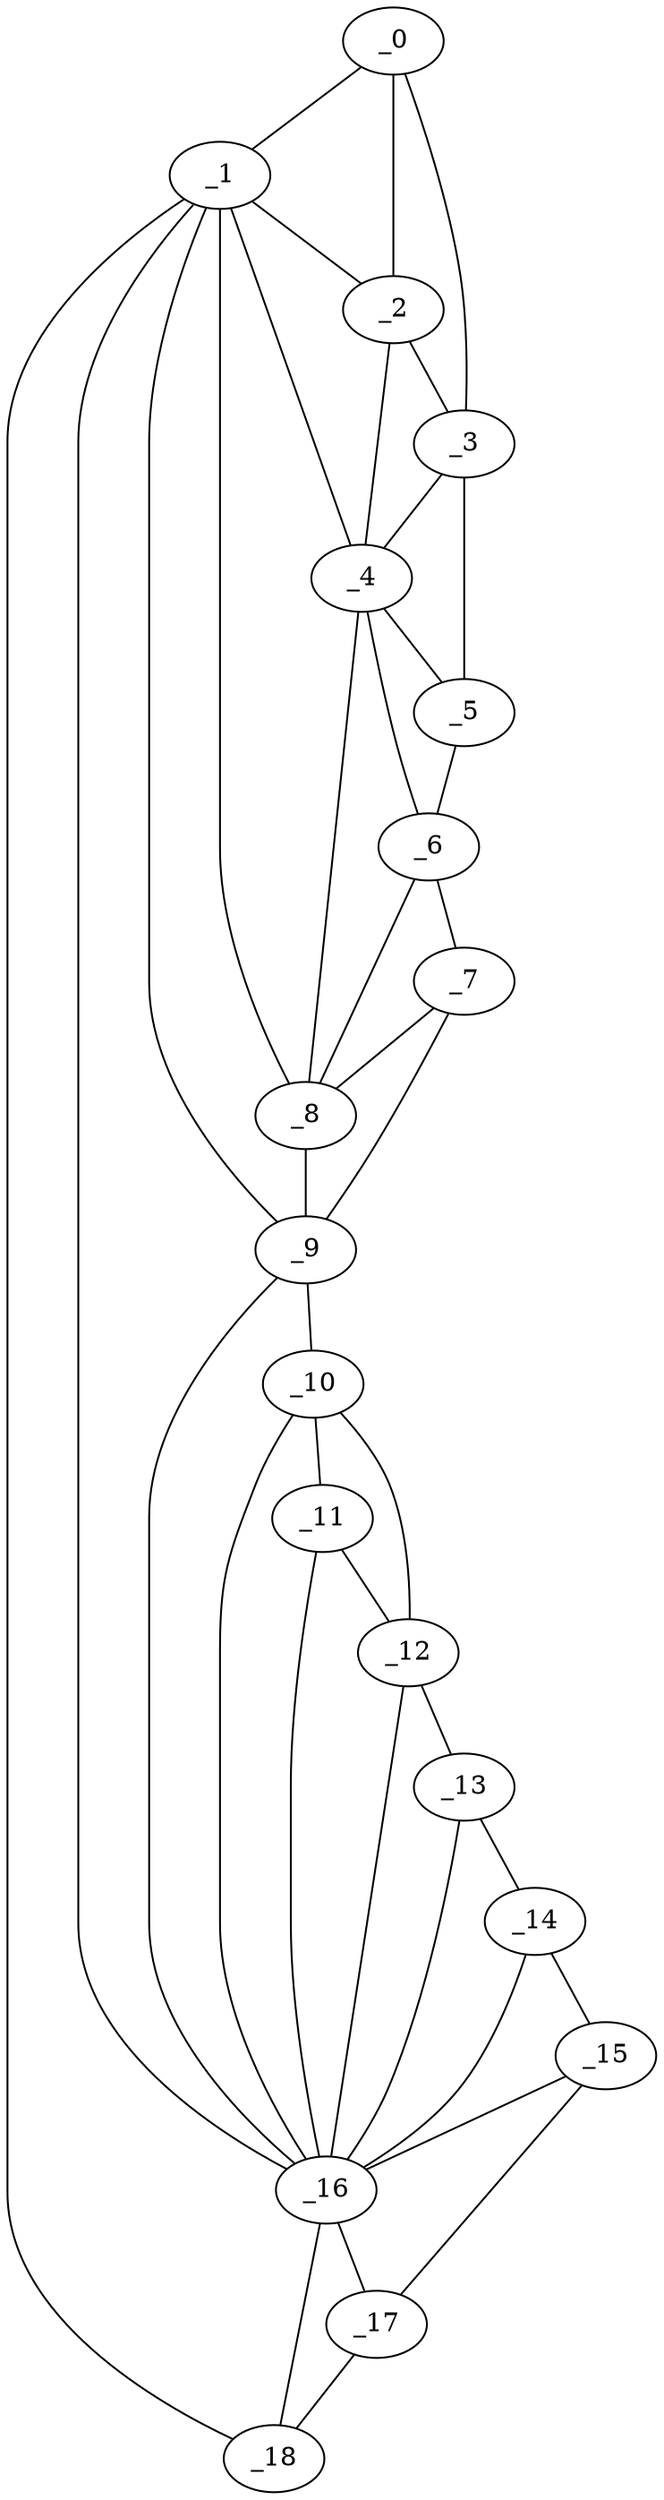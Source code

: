 graph "obj35__90.gxl" {
	_0	 [x=3,
		y=57];
	_1	 [x=7,
		y=61];
	_0 -- _1	 [valence=1];
	_2	 [x=8,
		y=56];
	_0 -- _2	 [valence=2];
	_3	 [x=11,
		y=49];
	_0 -- _3	 [valence=1];
	_1 -- _2	 [valence=1];
	_4	 [x=18,
		y=47];
	_1 -- _4	 [valence=1];
	_8	 [x=34,
		y=43];
	_1 -- _8	 [valence=1];
	_9	 [x=44,
		y=42];
	_1 -- _9	 [valence=2];
	_16	 [x=123,
		y=64];
	_1 -- _16	 [valence=1];
	_18	 [x=127,
		y=66];
	_1 -- _18	 [valence=1];
	_2 -- _3	 [valence=1];
	_2 -- _4	 [valence=2];
	_3 -- _4	 [valence=1];
	_5	 [x=20,
		y=44];
	_3 -- _5	 [valence=1];
	_4 -- _5	 [valence=2];
	_6	 [x=23,
		y=43];
	_4 -- _6	 [valence=2];
	_4 -- _8	 [valence=2];
	_5 -- _6	 [valence=1];
	_7	 [x=26,
		y=42];
	_6 -- _7	 [valence=1];
	_6 -- _8	 [valence=1];
	_7 -- _8	 [valence=1];
	_7 -- _9	 [valence=1];
	_8 -- _9	 [valence=2];
	_10	 [x=99,
		y=42];
	_9 -- _10	 [valence=1];
	_9 -- _16	 [valence=2];
	_11	 [x=102,
		y=43];
	_10 -- _11	 [valence=2];
	_12	 [x=106,
		y=44];
	_10 -- _12	 [valence=1];
	_10 -- _16	 [valence=1];
	_11 -- _12	 [valence=1];
	_11 -- _16	 [valence=2];
	_13	 [x=109,
		y=45];
	_12 -- _13	 [valence=1];
	_12 -- _16	 [valence=2];
	_14	 [x=114,
		y=47];
	_13 -- _14	 [valence=1];
	_13 -- _16	 [valence=1];
	_15	 [x=118,
		y=49];
	_14 -- _15	 [valence=1];
	_14 -- _16	 [valence=2];
	_15 -- _16	 [valence=2];
	_17	 [x=127,
		y=59];
	_15 -- _17	 [valence=1];
	_16 -- _17	 [valence=2];
	_16 -- _18	 [valence=1];
	_17 -- _18	 [valence=1];
}
